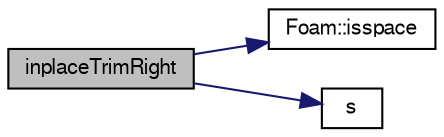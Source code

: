 digraph "inplaceTrimRight"
{
  bgcolor="transparent";
  edge [fontname="FreeSans",fontsize="10",labelfontname="FreeSans",labelfontsize="10"];
  node [fontname="FreeSans",fontsize="10",shape=record];
  rankdir="LR";
  Node1730 [label="inplaceTrimRight",height=0.2,width=0.4,color="black", fillcolor="grey75", style="filled", fontcolor="black"];
  Node1730 -> Node1731 [color="midnightblue",fontsize="10",style="solid",fontname="FreeSans"];
  Node1731 [label="Foam::isspace",height=0.2,width=0.4,color="black",URL="$a21124.html#ac59aa3b8348ab76e8621faf6ff2ead9b"];
  Node1730 -> Node1732 [color="midnightblue",fontsize="10",style="solid",fontname="FreeSans"];
  Node1732 [label="s",height=0.2,width=0.4,color="black",URL="$a18905.html#abb9c4233033fad2ad0206cd4adad3b9f"];
}
